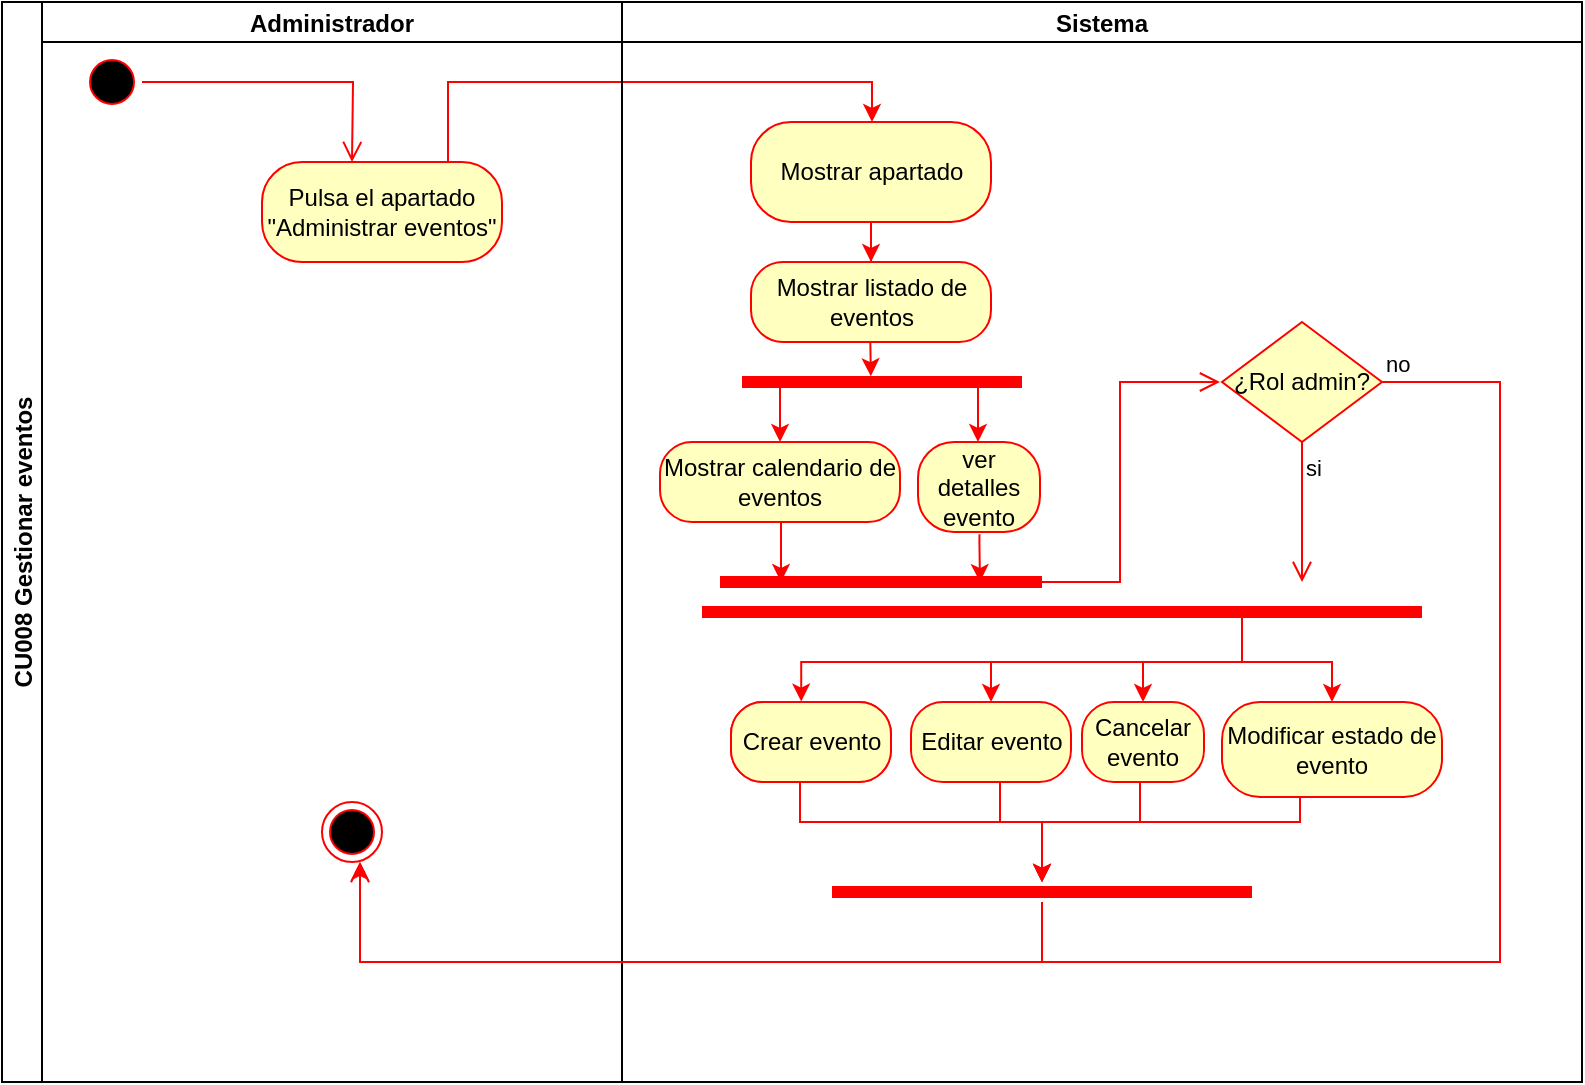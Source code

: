 <mxfile version="27.1.6">
  <diagram name="Página-1" id="RAa1BdrujBWMfVXAcfYH">
    <mxGraphModel grid="1" page="1" gridSize="10" guides="1" tooltips="1" connect="1" arrows="1" fold="1" pageScale="1" pageWidth="827" pageHeight="1169" math="0" shadow="0">
      <root>
        <mxCell id="0" />
        <mxCell id="1" parent="0" />
        <mxCell id="TL9MQoXClcoYPPyAwhr7-53" value="CU008 Gestionar eventos" style="swimlane;childLayout=stackLayout;resizeParent=1;resizeParentMax=0;startSize=20;horizontal=0;horizontalStack=1;" vertex="1" parent="1">
          <mxGeometry x="840" y="100" width="790" height="540" as="geometry">
            <mxRectangle x="200" y="80" width="40" height="50" as="alternateBounds" />
          </mxGeometry>
        </mxCell>
        <mxCell id="TL9MQoXClcoYPPyAwhr7-54" value="Administrador" style="swimlane;startSize=20;" vertex="1" parent="TL9MQoXClcoYPPyAwhr7-53">
          <mxGeometry x="20" width="290" height="540" as="geometry" />
        </mxCell>
        <mxCell id="TL9MQoXClcoYPPyAwhr7-55" value="" style="ellipse;html=1;shape=startState;fillColor=#000000;strokeColor=#ff0000;fillStyle=auto;" vertex="1" parent="TL9MQoXClcoYPPyAwhr7-54">
          <mxGeometry x="20" y="25" width="30" height="30" as="geometry" />
        </mxCell>
        <mxCell id="TL9MQoXClcoYPPyAwhr7-57" value="" style="edgeStyle=orthogonalEdgeStyle;html=1;verticalAlign=bottom;endArrow=open;endSize=8;strokeColor=#ff0000;rounded=0;entryX=0.5;entryY=0;entryDx=0;entryDy=0;" edge="1" parent="TL9MQoXClcoYPPyAwhr7-54" source="TL9MQoXClcoYPPyAwhr7-55">
          <mxGeometry relative="1" as="geometry">
            <mxPoint x="155" y="80" as="targetPoint" />
            <mxPoint x="340" y="320" as="sourcePoint" />
          </mxGeometry>
        </mxCell>
        <mxCell id="TL9MQoXClcoYPPyAwhr7-58" value="" style="ellipse;html=1;shape=endState;fillColor=#000000;strokeColor=#ff0000;" vertex="1" parent="TL9MQoXClcoYPPyAwhr7-54">
          <mxGeometry x="140" y="400" width="30" height="30" as="geometry" />
        </mxCell>
        <mxCell id="nb-lKN3G41PqXar901ml-1" value="Pulsa el apartado &quot;Administrar eventos&quot;" style="rounded=1;whiteSpace=wrap;html=1;arcSize=40;fontColor=#000000;fillColor=#ffffc0;strokeColor=#ff0000;" vertex="1" parent="TL9MQoXClcoYPPyAwhr7-54">
          <mxGeometry x="110" y="80" width="120" height="50" as="geometry" />
        </mxCell>
        <mxCell id="TL9MQoXClcoYPPyAwhr7-61" style="edgeStyle=orthogonalEdgeStyle;rounded=0;orthogonalLoop=1;jettySize=auto;html=1;entryX=0.5;entryY=0;entryDx=0;entryDy=0;strokeColor=light-dark(#ff0000, #ededed);" edge="1" parent="TL9MQoXClcoYPPyAwhr7-53" source="nb-lKN3G41PqXar901ml-1" target="TL9MQoXClcoYPPyAwhr7-65">
          <mxGeometry relative="1" as="geometry">
            <Array as="points">
              <mxPoint x="223" y="40" />
              <mxPoint x="435" y="40" />
              <mxPoint x="435" y="60" />
            </Array>
            <mxPoint x="222.5" y="122.5" as="sourcePoint" />
          </mxGeometry>
        </mxCell>
        <mxCell id="TL9MQoXClcoYPPyAwhr7-81" style="edgeStyle=orthogonalEdgeStyle;rounded=0;orthogonalLoop=1;jettySize=auto;html=1;strokeColor=light-dark(#ff0000, #ededed);" edge="1" parent="TL9MQoXClcoYPPyAwhr7-53" source="TL9MQoXClcoYPPyAwhr7-79">
          <mxGeometry relative="1" as="geometry">
            <Array as="points">
              <mxPoint x="520" y="480" />
              <mxPoint x="179" y="480" />
              <mxPoint x="179" y="430" />
            </Array>
            <mxPoint x="179" y="430" as="targetPoint" />
          </mxGeometry>
        </mxCell>
        <mxCell id="TL9MQoXClcoYPPyAwhr7-63" value="Sistema" style="swimlane;startSize=20;" vertex="1" parent="TL9MQoXClcoYPPyAwhr7-53">
          <mxGeometry x="310" width="480" height="540" as="geometry" />
        </mxCell>
        <mxCell id="TL9MQoXClcoYPPyAwhr7-64" style="edgeStyle=orthogonalEdgeStyle;rounded=0;orthogonalLoop=1;jettySize=auto;html=1;entryX=0.5;entryY=0;entryDx=0;entryDy=0;strokeColor=light-dark(#ff0000, #ededed);" edge="1" parent="TL9MQoXClcoYPPyAwhr7-63" source="TL9MQoXClcoYPPyAwhr7-65" target="TL9MQoXClcoYPPyAwhr7-66">
          <mxGeometry relative="1" as="geometry" />
        </mxCell>
        <mxCell id="TL9MQoXClcoYPPyAwhr7-65" value="Mostrar apartado" style="rounded=1;whiteSpace=wrap;html=1;arcSize=40;fontColor=#000000;fillColor=#ffffc0;strokeColor=#ff0000;" vertex="1" parent="TL9MQoXClcoYPPyAwhr7-63">
          <mxGeometry x="64.5" y="60" width="120" height="50" as="geometry" />
        </mxCell>
        <mxCell id="TL9MQoXClcoYPPyAwhr7-66" value="Mostrar listado de eventos" style="rounded=1;whiteSpace=wrap;html=1;arcSize=40;fontColor=#000000;fillColor=#ffffc0;strokeColor=light-dark(#ff0000, #ededed);" vertex="1" parent="TL9MQoXClcoYPPyAwhr7-63">
          <mxGeometry x="64.5" y="130" width="120" height="40" as="geometry" />
        </mxCell>
        <mxCell id="TL9MQoXClcoYPPyAwhr7-150" style="edgeStyle=orthogonalEdgeStyle;rounded=0;orthogonalLoop=1;jettySize=auto;html=1;entryX=0.5;entryY=0;entryDx=0;entryDy=0;strokeColor=light-dark(#ff0000, #ededed);exitX=0.894;exitY=0.521;exitDx=0;exitDy=0;exitPerimeter=0;" edge="1" parent="TL9MQoXClcoYPPyAwhr7-63" target="TL9MQoXClcoYPPyAwhr7-118">
          <mxGeometry relative="1" as="geometry">
            <mxPoint x="179.78" y="190.42" as="sourcePoint" />
            <Array as="points">
              <mxPoint x="178" y="190" />
              <mxPoint x="178" y="220" />
              <mxPoint x="179" y="220" />
            </Array>
          </mxGeometry>
        </mxCell>
        <mxCell id="TL9MQoXClcoYPPyAwhr7-67" value="" style="shape=line;html=1;strokeWidth=6;strokeColor=#ff0000;" vertex="1" parent="TL9MQoXClcoYPPyAwhr7-63">
          <mxGeometry x="60" y="180" width="140" height="20" as="geometry" />
        </mxCell>
        <mxCell id="TL9MQoXClcoYPPyAwhr7-69" value="Crear cuenta" style="rounded=1;whiteSpace=wrap;html=1;arcSize=40;fontColor=#000000;fillColor=#ffffc0;strokeColor=#ff0000;" vertex="1" parent="TL9MQoXClcoYPPyAwhr7-63">
          <mxGeometry x="54.5" y="350" width="80" height="40" as="geometry" />
        </mxCell>
        <mxCell id="TL9MQoXClcoYPPyAwhr7-71" style="edgeStyle=orthogonalEdgeStyle;rounded=0;orthogonalLoop=1;jettySize=auto;html=1;fontColor=light-dark(#ff0000, #ededed);strokeColor=light-dark(#ff0000, #ededed);" edge="1" parent="TL9MQoXClcoYPPyAwhr7-63" source="TL9MQoXClcoYPPyAwhr7-72" target="TL9MQoXClcoYPPyAwhr7-79">
          <mxGeometry relative="1" as="geometry">
            <Array as="points">
              <mxPoint x="189" y="410" />
              <mxPoint x="210" y="410" />
            </Array>
          </mxGeometry>
        </mxCell>
        <mxCell id="TL9MQoXClcoYPPyAwhr7-72" value="Editar evento" style="rounded=1;whiteSpace=wrap;html=1;arcSize=40;fontColor=#000000;fillColor=#ffffc0;strokeColor=#ff0000;" vertex="1" parent="TL9MQoXClcoYPPyAwhr7-63">
          <mxGeometry x="144.5" y="350" width="80" height="40" as="geometry" />
        </mxCell>
        <mxCell id="TL9MQoXClcoYPPyAwhr7-74" style="edgeStyle=orthogonalEdgeStyle;rounded=0;orthogonalLoop=1;jettySize=auto;html=1;strokeColor=light-dark(#ff0000, #ededed);" edge="1" parent="TL9MQoXClcoYPPyAwhr7-63" source="TL9MQoXClcoYPPyAwhr7-75" target="TL9MQoXClcoYPPyAwhr7-79">
          <mxGeometry relative="1" as="geometry">
            <Array as="points">
              <mxPoint x="259" y="410" />
              <mxPoint x="210" y="410" />
            </Array>
          </mxGeometry>
        </mxCell>
        <mxCell id="TL9MQoXClcoYPPyAwhr7-75" value="Cancelar evento" style="rounded=1;whiteSpace=wrap;html=1;arcSize=40;fontColor=#000000;fillColor=#ffffc0;strokeColor=#ff0000;" vertex="1" parent="TL9MQoXClcoYPPyAwhr7-63">
          <mxGeometry x="230" y="350" width="61" height="40" as="geometry" />
        </mxCell>
        <mxCell id="TL9MQoXClcoYPPyAwhr7-77" style="edgeStyle=orthogonalEdgeStyle;rounded=0;orthogonalLoop=1;jettySize=auto;html=1;fontColor=light-dark(#ff0000, #ededed);strokeColor=light-dark(#ff0000, #ededed);" edge="1" parent="TL9MQoXClcoYPPyAwhr7-63" source="TL9MQoXClcoYPPyAwhr7-78" target="TL9MQoXClcoYPPyAwhr7-79">
          <mxGeometry relative="1" as="geometry">
            <Array as="points">
              <mxPoint x="89" y="410" />
              <mxPoint x="210" y="410" />
            </Array>
          </mxGeometry>
        </mxCell>
        <mxCell id="TL9MQoXClcoYPPyAwhr7-78" value="Crear evento" style="rounded=1;whiteSpace=wrap;html=1;arcSize=40;fontColor=#000000;fillColor=#ffffc0;strokeColor=#ff0000;" vertex="1" parent="TL9MQoXClcoYPPyAwhr7-63">
          <mxGeometry x="54.5" y="350" width="80" height="40" as="geometry" />
        </mxCell>
        <mxCell id="TL9MQoXClcoYPPyAwhr7-79" value="" style="shape=line;html=1;strokeWidth=6;strokeColor=light-dark(#ff0000, #ededed);" vertex="1" parent="TL9MQoXClcoYPPyAwhr7-63">
          <mxGeometry x="105" y="440" width="210" height="10" as="geometry" />
        </mxCell>
        <mxCell id="TL9MQoXClcoYPPyAwhr7-89" style="edgeStyle=orthogonalEdgeStyle;rounded=0;orthogonalLoop=1;jettySize=auto;html=1;exitX=0.5;exitY=1;exitDx=0;exitDy=0;strokeColor=light-dark(#ff0000, #ededed);" edge="1" parent="TL9MQoXClcoYPPyAwhr7-63" source="TL9MQoXClcoYPPyAwhr7-83" target="TL9MQoXClcoYPPyAwhr7-79">
          <mxGeometry relative="1" as="geometry">
            <Array as="points">
              <mxPoint x="339" y="398" />
              <mxPoint x="339" y="410" />
              <mxPoint x="210" y="410" />
            </Array>
          </mxGeometry>
        </mxCell>
        <mxCell id="TL9MQoXClcoYPPyAwhr7-83" value="Modificar estado de evento" style="rounded=1;whiteSpace=wrap;html=1;arcSize=40;fontColor=#000000;fillColor=#ffffc0;strokeColor=#ff0000;" vertex="1" parent="TL9MQoXClcoYPPyAwhr7-63">
          <mxGeometry x="300" y="350" width="110" height="47.5" as="geometry" />
        </mxCell>
        <mxCell id="TL9MQoXClcoYPPyAwhr7-118" value="ver detalles evento" style="rounded=1;whiteSpace=wrap;html=1;arcSize=40;fontColor=#000000;fillColor=#ffffc0;strokeColor=#ff0000;" vertex="1" parent="TL9MQoXClcoYPPyAwhr7-63">
          <mxGeometry x="148" y="220" width="61" height="45" as="geometry" />
        </mxCell>
        <mxCell id="TL9MQoXClcoYPPyAwhr7-120" value="" style="edgeStyle=orthogonalEdgeStyle;rounded=0;orthogonalLoop=1;jettySize=auto;html=1;strokeColor=light-dark(#ff0000, #ededed);" edge="1" parent="TL9MQoXClcoYPPyAwhr7-63" target="TL9MQoXClcoYPPyAwhr7-88">
          <mxGeometry relative="1" as="geometry">
            <mxPoint x="1179" y="540" as="targetPoint" />
            <Array as="points">
              <mxPoint x="78" y="190" />
              <mxPoint x="79" y="190" />
            </Array>
            <mxPoint x="78" y="190" as="sourcePoint" />
          </mxGeometry>
        </mxCell>
        <mxCell id="TL9MQoXClcoYPPyAwhr7-88" value="Mostrar calendario de eventos" style="rounded=1;whiteSpace=wrap;html=1;arcSize=40;fontColor=#000000;fillColor=#ffffc0;strokeColor=light-dark(#ff0000, #ededed);" vertex="1" parent="TL9MQoXClcoYPPyAwhr7-63">
          <mxGeometry x="19" y="220" width="120" height="40" as="geometry" />
        </mxCell>
        <mxCell id="TL9MQoXClcoYPPyAwhr7-153" style="edgeStyle=orthogonalEdgeStyle;rounded=0;orthogonalLoop=1;jettySize=auto;html=1;entryX=0.602;entryY=0.355;entryDx=0;entryDy=0;entryPerimeter=0;strokeColor=light-dark(#ff0000, #ededed);" edge="1" parent="TL9MQoXClcoYPPyAwhr7-63">
          <mxGeometry relative="1" as="geometry">
            <mxPoint x="124.16" y="170" as="sourcePoint" />
            <mxPoint x="124.44" y="187.1" as="targetPoint" />
          </mxGeometry>
        </mxCell>
        <mxCell id="TL9MQoXClcoYPPyAwhr7-154" value="" style="shape=line;html=1;strokeWidth=6;strokeColor=#ff0000;" vertex="1" parent="TL9MQoXClcoYPPyAwhr7-63">
          <mxGeometry x="49" y="280" width="161" height="20" as="geometry" />
        </mxCell>
        <mxCell id="TL9MQoXClcoYPPyAwhr7-155" value="" style="edgeStyle=orthogonalEdgeStyle;rounded=0;orthogonalLoop=1;jettySize=auto;html=1;strokeColor=light-dark(#ff0000, #ededed);" edge="1" parent="TL9MQoXClcoYPPyAwhr7-63">
          <mxGeometry relative="1" as="geometry">
            <mxPoint x="79.5" y="290" as="targetPoint" />
            <Array as="points">
              <mxPoint x="78.5" y="260" />
              <mxPoint x="79.5" y="260" />
            </Array>
            <mxPoint x="78.5" y="260" as="sourcePoint" />
          </mxGeometry>
        </mxCell>
        <mxCell id="TL9MQoXClcoYPPyAwhr7-156" value="" style="edgeStyle=orthogonalEdgeStyle;rounded=0;orthogonalLoop=1;jettySize=auto;html=1;strokeColor=light-dark(#ff0000, #ededed);exitX=0.504;exitY=1.024;exitDx=0;exitDy=0;exitPerimeter=0;" edge="1" parent="TL9MQoXClcoYPPyAwhr7-63" source="TL9MQoXClcoYPPyAwhr7-118">
          <mxGeometry relative="1" as="geometry">
            <mxPoint x="179" y="290" as="targetPoint" />
            <Array as="points">
              <mxPoint x="179" y="270" />
              <mxPoint x="179" y="270" />
            </Array>
            <mxPoint x="179" y="270" as="sourcePoint" />
          </mxGeometry>
        </mxCell>
        <mxCell id="TL9MQoXClcoYPPyAwhr7-159" value="" style="edgeStyle=orthogonalEdgeStyle;html=1;verticalAlign=bottom;endArrow=open;endSize=8;strokeColor=#ff0000;rounded=0;exitX=1;exitY=0.5;exitDx=0;exitDy=0;exitPerimeter=0;" edge="1" parent="TL9MQoXClcoYPPyAwhr7-63" source="TL9MQoXClcoYPPyAwhr7-154">
          <mxGeometry relative="1" as="geometry">
            <mxPoint x="299" y="190" as="targetPoint" />
            <mxPoint x="229.0" y="285" as="sourcePoint" />
            <Array as="points">
              <mxPoint x="249" y="290" />
              <mxPoint x="249" y="190" />
            </Array>
          </mxGeometry>
        </mxCell>
        <mxCell id="TL9MQoXClcoYPPyAwhr7-160" value="¿Rol admin?" style="rhombus;whiteSpace=wrap;html=1;fontColor=#000000;fillColor=#ffffc0;strokeColor=#ff0000;" vertex="1" parent="TL9MQoXClcoYPPyAwhr7-63">
          <mxGeometry x="300" y="160" width="80" height="60" as="geometry" />
        </mxCell>
        <mxCell id="TL9MQoXClcoYPPyAwhr7-161" value="no" style="edgeStyle=orthogonalEdgeStyle;html=1;align=left;verticalAlign=bottom;endArrow=open;endSize=8;strokeColor=#ff0000;rounded=0;" edge="1" parent="TL9MQoXClcoYPPyAwhr7-63" source="TL9MQoXClcoYPPyAwhr7-160">
          <mxGeometry x="-1" relative="1" as="geometry">
            <mxPoint x="-131" y="430" as="targetPoint" />
            <Array as="points">
              <mxPoint x="439" y="190" />
              <mxPoint x="439" y="480" />
              <mxPoint x="-131" y="480" />
            </Array>
          </mxGeometry>
        </mxCell>
        <mxCell id="TL9MQoXClcoYPPyAwhr7-162" value="si" style="edgeStyle=orthogonalEdgeStyle;html=1;align=left;verticalAlign=top;endArrow=open;endSize=8;strokeColor=#ff0000;rounded=0;" edge="1" parent="TL9MQoXClcoYPPyAwhr7-63" source="TL9MQoXClcoYPPyAwhr7-160">
          <mxGeometry x="-1" relative="1" as="geometry">
            <mxPoint x="340" y="290" as="targetPoint" />
          </mxGeometry>
        </mxCell>
        <mxCell id="TL9MQoXClcoYPPyAwhr7-167" style="edgeStyle=orthogonalEdgeStyle;rounded=0;orthogonalLoop=1;jettySize=auto;html=1;exitX=0.75;exitY=0.5;exitDx=0;exitDy=0;exitPerimeter=0;entryX=0.5;entryY=0;entryDx=0;entryDy=0;strokeColor=light-dark(#ff0000, #ededed);" edge="1" parent="TL9MQoXClcoYPPyAwhr7-63" source="TL9MQoXClcoYPPyAwhr7-164" target="TL9MQoXClcoYPPyAwhr7-72">
          <mxGeometry relative="1" as="geometry" />
        </mxCell>
        <mxCell id="TL9MQoXClcoYPPyAwhr7-168" style="edgeStyle=orthogonalEdgeStyle;rounded=0;orthogonalLoop=1;jettySize=auto;html=1;exitX=0.75;exitY=0.5;exitDx=0;exitDy=0;exitPerimeter=0;entryX=0.5;entryY=0;entryDx=0;entryDy=0;strokeColor=light-dark(#ff0000, #ededed);" edge="1" parent="TL9MQoXClcoYPPyAwhr7-63" source="TL9MQoXClcoYPPyAwhr7-164" target="TL9MQoXClcoYPPyAwhr7-75">
          <mxGeometry relative="1" as="geometry" />
        </mxCell>
        <mxCell id="TL9MQoXClcoYPPyAwhr7-169" style="edgeStyle=orthogonalEdgeStyle;rounded=0;orthogonalLoop=1;jettySize=auto;html=1;exitX=0.75;exitY=0.5;exitDx=0;exitDy=0;exitPerimeter=0;entryX=0.5;entryY=0;entryDx=0;entryDy=0;strokeColor=light-dark(#ff0000, #ededed);" edge="1" parent="TL9MQoXClcoYPPyAwhr7-63" source="TL9MQoXClcoYPPyAwhr7-164" target="TL9MQoXClcoYPPyAwhr7-83">
          <mxGeometry relative="1" as="geometry" />
        </mxCell>
        <mxCell id="TL9MQoXClcoYPPyAwhr7-164" value="" style="shape=line;html=1;strokeWidth=6;strokeColor=light-dark(#ff0000, #ededed);" vertex="1" parent="TL9MQoXClcoYPPyAwhr7-63">
          <mxGeometry x="40" y="300" width="360" height="10" as="geometry" />
        </mxCell>
        <mxCell id="TL9MQoXClcoYPPyAwhr7-166" style="edgeStyle=orthogonalEdgeStyle;rounded=0;orthogonalLoop=1;jettySize=auto;html=1;exitX=0.75;exitY=0.5;exitDx=0;exitDy=0;exitPerimeter=0;entryX=0.439;entryY=-0.005;entryDx=0;entryDy=0;entryPerimeter=0;strokeColor=light-dark(#ff0000, #ededed);" edge="1" parent="TL9MQoXClcoYPPyAwhr7-63" source="TL9MQoXClcoYPPyAwhr7-164" target="TL9MQoXClcoYPPyAwhr7-78">
          <mxGeometry relative="1" as="geometry" />
        </mxCell>
      </root>
    </mxGraphModel>
  </diagram>
</mxfile>
